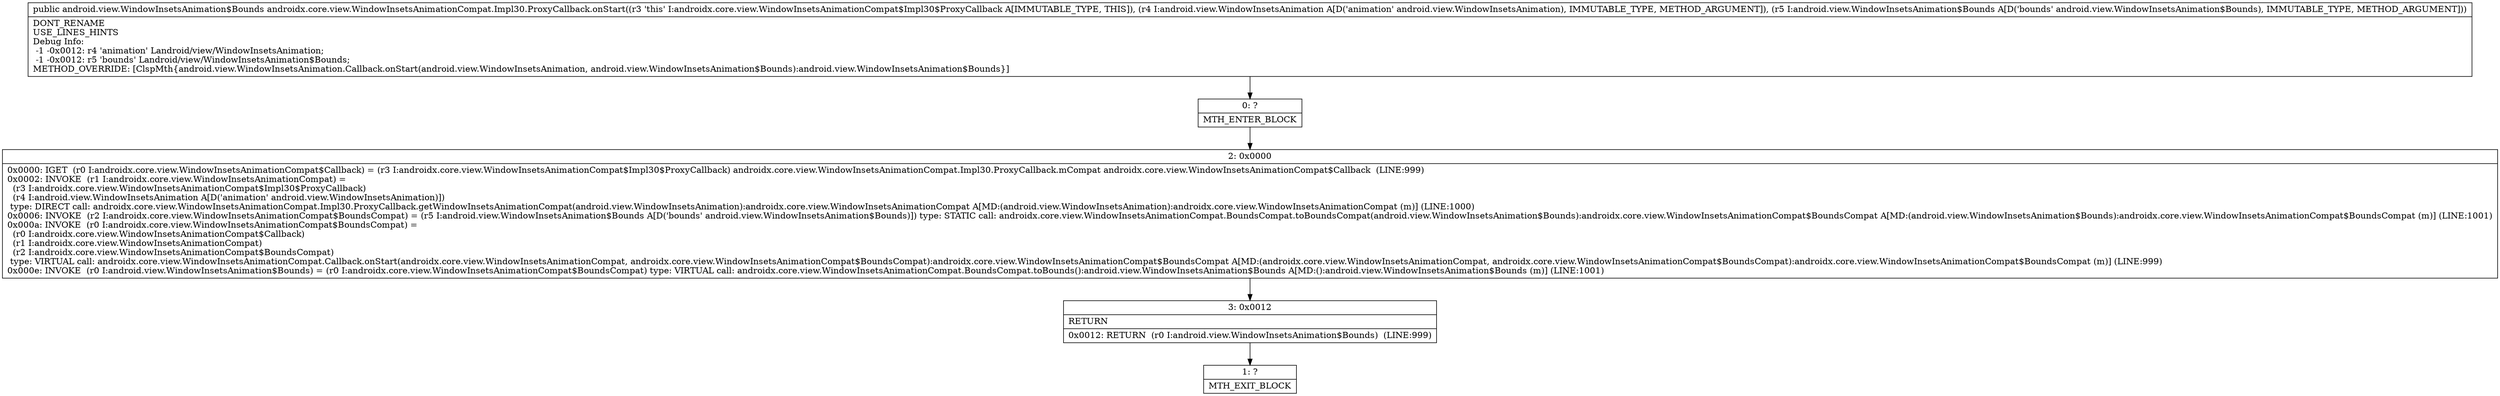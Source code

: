 digraph "CFG forandroidx.core.view.WindowInsetsAnimationCompat.Impl30.ProxyCallback.onStart(Landroid\/view\/WindowInsetsAnimation;Landroid\/view\/WindowInsetsAnimation$Bounds;)Landroid\/view\/WindowInsetsAnimation$Bounds;" {
Node_0 [shape=record,label="{0\:\ ?|MTH_ENTER_BLOCK\l}"];
Node_2 [shape=record,label="{2\:\ 0x0000|0x0000: IGET  (r0 I:androidx.core.view.WindowInsetsAnimationCompat$Callback) = (r3 I:androidx.core.view.WindowInsetsAnimationCompat$Impl30$ProxyCallback) androidx.core.view.WindowInsetsAnimationCompat.Impl30.ProxyCallback.mCompat androidx.core.view.WindowInsetsAnimationCompat$Callback  (LINE:999)\l0x0002: INVOKE  (r1 I:androidx.core.view.WindowInsetsAnimationCompat) = \l  (r3 I:androidx.core.view.WindowInsetsAnimationCompat$Impl30$ProxyCallback)\l  (r4 I:android.view.WindowInsetsAnimation A[D('animation' android.view.WindowInsetsAnimation)])\l type: DIRECT call: androidx.core.view.WindowInsetsAnimationCompat.Impl30.ProxyCallback.getWindowInsetsAnimationCompat(android.view.WindowInsetsAnimation):androidx.core.view.WindowInsetsAnimationCompat A[MD:(android.view.WindowInsetsAnimation):androidx.core.view.WindowInsetsAnimationCompat (m)] (LINE:1000)\l0x0006: INVOKE  (r2 I:androidx.core.view.WindowInsetsAnimationCompat$BoundsCompat) = (r5 I:android.view.WindowInsetsAnimation$Bounds A[D('bounds' android.view.WindowInsetsAnimation$Bounds)]) type: STATIC call: androidx.core.view.WindowInsetsAnimationCompat.BoundsCompat.toBoundsCompat(android.view.WindowInsetsAnimation$Bounds):androidx.core.view.WindowInsetsAnimationCompat$BoundsCompat A[MD:(android.view.WindowInsetsAnimation$Bounds):androidx.core.view.WindowInsetsAnimationCompat$BoundsCompat (m)] (LINE:1001)\l0x000a: INVOKE  (r0 I:androidx.core.view.WindowInsetsAnimationCompat$BoundsCompat) = \l  (r0 I:androidx.core.view.WindowInsetsAnimationCompat$Callback)\l  (r1 I:androidx.core.view.WindowInsetsAnimationCompat)\l  (r2 I:androidx.core.view.WindowInsetsAnimationCompat$BoundsCompat)\l type: VIRTUAL call: androidx.core.view.WindowInsetsAnimationCompat.Callback.onStart(androidx.core.view.WindowInsetsAnimationCompat, androidx.core.view.WindowInsetsAnimationCompat$BoundsCompat):androidx.core.view.WindowInsetsAnimationCompat$BoundsCompat A[MD:(androidx.core.view.WindowInsetsAnimationCompat, androidx.core.view.WindowInsetsAnimationCompat$BoundsCompat):androidx.core.view.WindowInsetsAnimationCompat$BoundsCompat (m)] (LINE:999)\l0x000e: INVOKE  (r0 I:android.view.WindowInsetsAnimation$Bounds) = (r0 I:androidx.core.view.WindowInsetsAnimationCompat$BoundsCompat) type: VIRTUAL call: androidx.core.view.WindowInsetsAnimationCompat.BoundsCompat.toBounds():android.view.WindowInsetsAnimation$Bounds A[MD:():android.view.WindowInsetsAnimation$Bounds (m)] (LINE:1001)\l}"];
Node_3 [shape=record,label="{3\:\ 0x0012|RETURN\l|0x0012: RETURN  (r0 I:android.view.WindowInsetsAnimation$Bounds)  (LINE:999)\l}"];
Node_1 [shape=record,label="{1\:\ ?|MTH_EXIT_BLOCK\l}"];
MethodNode[shape=record,label="{public android.view.WindowInsetsAnimation$Bounds androidx.core.view.WindowInsetsAnimationCompat.Impl30.ProxyCallback.onStart((r3 'this' I:androidx.core.view.WindowInsetsAnimationCompat$Impl30$ProxyCallback A[IMMUTABLE_TYPE, THIS]), (r4 I:android.view.WindowInsetsAnimation A[D('animation' android.view.WindowInsetsAnimation), IMMUTABLE_TYPE, METHOD_ARGUMENT]), (r5 I:android.view.WindowInsetsAnimation$Bounds A[D('bounds' android.view.WindowInsetsAnimation$Bounds), IMMUTABLE_TYPE, METHOD_ARGUMENT]))  | DONT_RENAME\lUSE_LINES_HINTS\lDebug Info:\l  \-1 \-0x0012: r4 'animation' Landroid\/view\/WindowInsetsAnimation;\l  \-1 \-0x0012: r5 'bounds' Landroid\/view\/WindowInsetsAnimation$Bounds;\lMETHOD_OVERRIDE: [ClspMth\{android.view.WindowInsetsAnimation.Callback.onStart(android.view.WindowInsetsAnimation, android.view.WindowInsetsAnimation$Bounds):android.view.WindowInsetsAnimation$Bounds\}]\l}"];
MethodNode -> Node_0;Node_0 -> Node_2;
Node_2 -> Node_3;
Node_3 -> Node_1;
}

